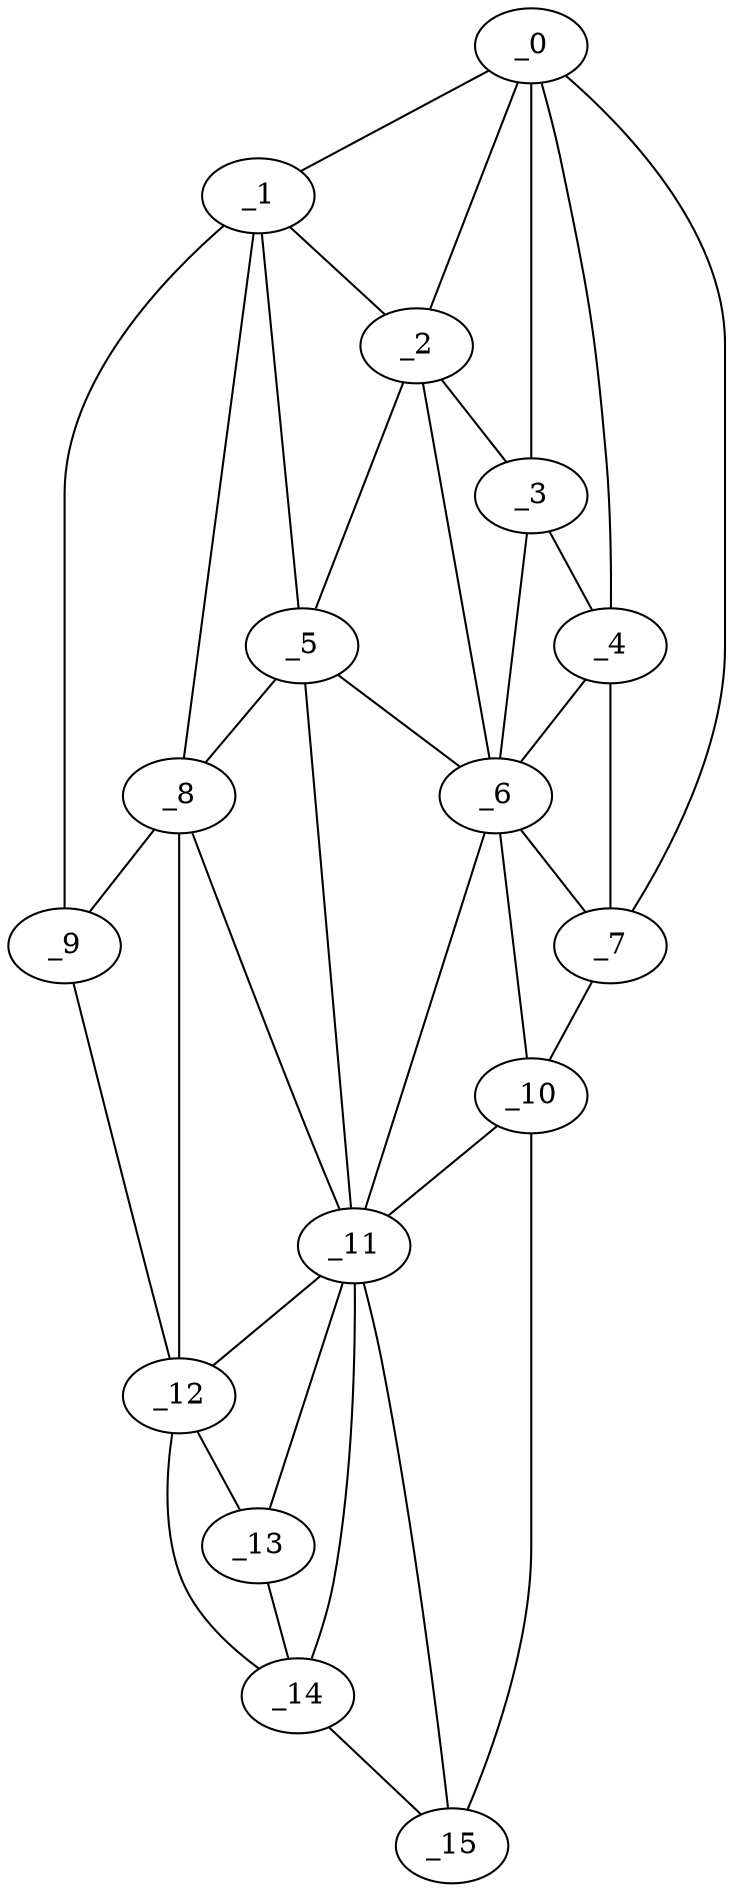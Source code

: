 graph "obj75__45.gxl" {
	_0	 [x=51,
		y=30];
	_1	 [x=67,
		y=69];
	_0 -- _1	 [valence=1];
	_2	 [x=70,
		y=50];
	_0 -- _2	 [valence=2];
	_3	 [x=72,
		y=36];
	_0 -- _3	 [valence=1];
	_4	 [x=74,
		y=27];
	_0 -- _4	 [valence=2];
	_7	 [x=82,
		y=22];
	_0 -- _7	 [valence=1];
	_1 -- _2	 [valence=2];
	_5	 [x=74,
		y=62];
	_1 -- _5	 [valence=1];
	_8	 [x=88,
		y=75];
	_1 -- _8	 [valence=2];
	_9	 [x=89,
		y=80];
	_1 -- _9	 [valence=1];
	_2 -- _3	 [valence=2];
	_2 -- _5	 [valence=2];
	_6	 [x=78,
		y=39];
	_2 -- _6	 [valence=1];
	_3 -- _4	 [valence=2];
	_3 -- _6	 [valence=1];
	_4 -- _6	 [valence=2];
	_4 -- _7	 [valence=2];
	_5 -- _6	 [valence=2];
	_5 -- _8	 [valence=1];
	_11	 [x=99,
		y=67];
	_5 -- _11	 [valence=1];
	_6 -- _7	 [valence=2];
	_10	 [x=99,
		y=25];
	_6 -- _10	 [valence=1];
	_6 -- _11	 [valence=2];
	_7 -- _10	 [valence=1];
	_8 -- _9	 [valence=2];
	_8 -- _11	 [valence=2];
	_12	 [x=100,
		y=79];
	_8 -- _12	 [valence=2];
	_9 -- _12	 [valence=1];
	_10 -- _11	 [valence=2];
	_15	 [x=119,
		y=44];
	_10 -- _15	 [valence=1];
	_11 -- _12	 [valence=1];
	_13	 [x=104,
		y=72];
	_11 -- _13	 [valence=1];
	_14	 [x=108,
		y=68];
	_11 -- _14	 [valence=2];
	_11 -- _15	 [valence=1];
	_12 -- _13	 [valence=2];
	_12 -- _14	 [valence=1];
	_13 -- _14	 [valence=2];
	_14 -- _15	 [valence=1];
}
